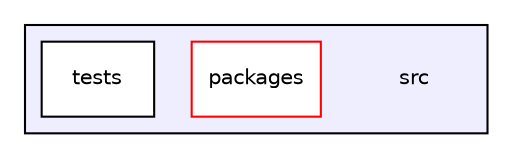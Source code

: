 digraph "src" {
  compound=true
  node [ fontsize="10", fontname="Helvetica"];
  edge [ labelfontsize="10", labelfontname="Helvetica"];
  subgraph clusterdir_68267d1309a1af8e8297ef4c3efbcdba {
    graph [ bgcolor="#eeeeff", pencolor="black", label="" URL="dir_68267d1309a1af8e8297ef4c3efbcdba.html"];
    dir_68267d1309a1af8e8297ef4c3efbcdba [shape=plaintext label="src"];
    dir_f00031c88d5072d6c9a728442910a1f5 [shape=box label="packages" color="red" fillcolor="white" style="filled" URL="dir_f00031c88d5072d6c9a728442910a1f5.html"];
    dir_d93a1d4020dea85bb71b237545b5e722 [shape=box label="tests" color="black" fillcolor="white" style="filled" URL="dir_d93a1d4020dea85bb71b237545b5e722.html"];
  }
}
